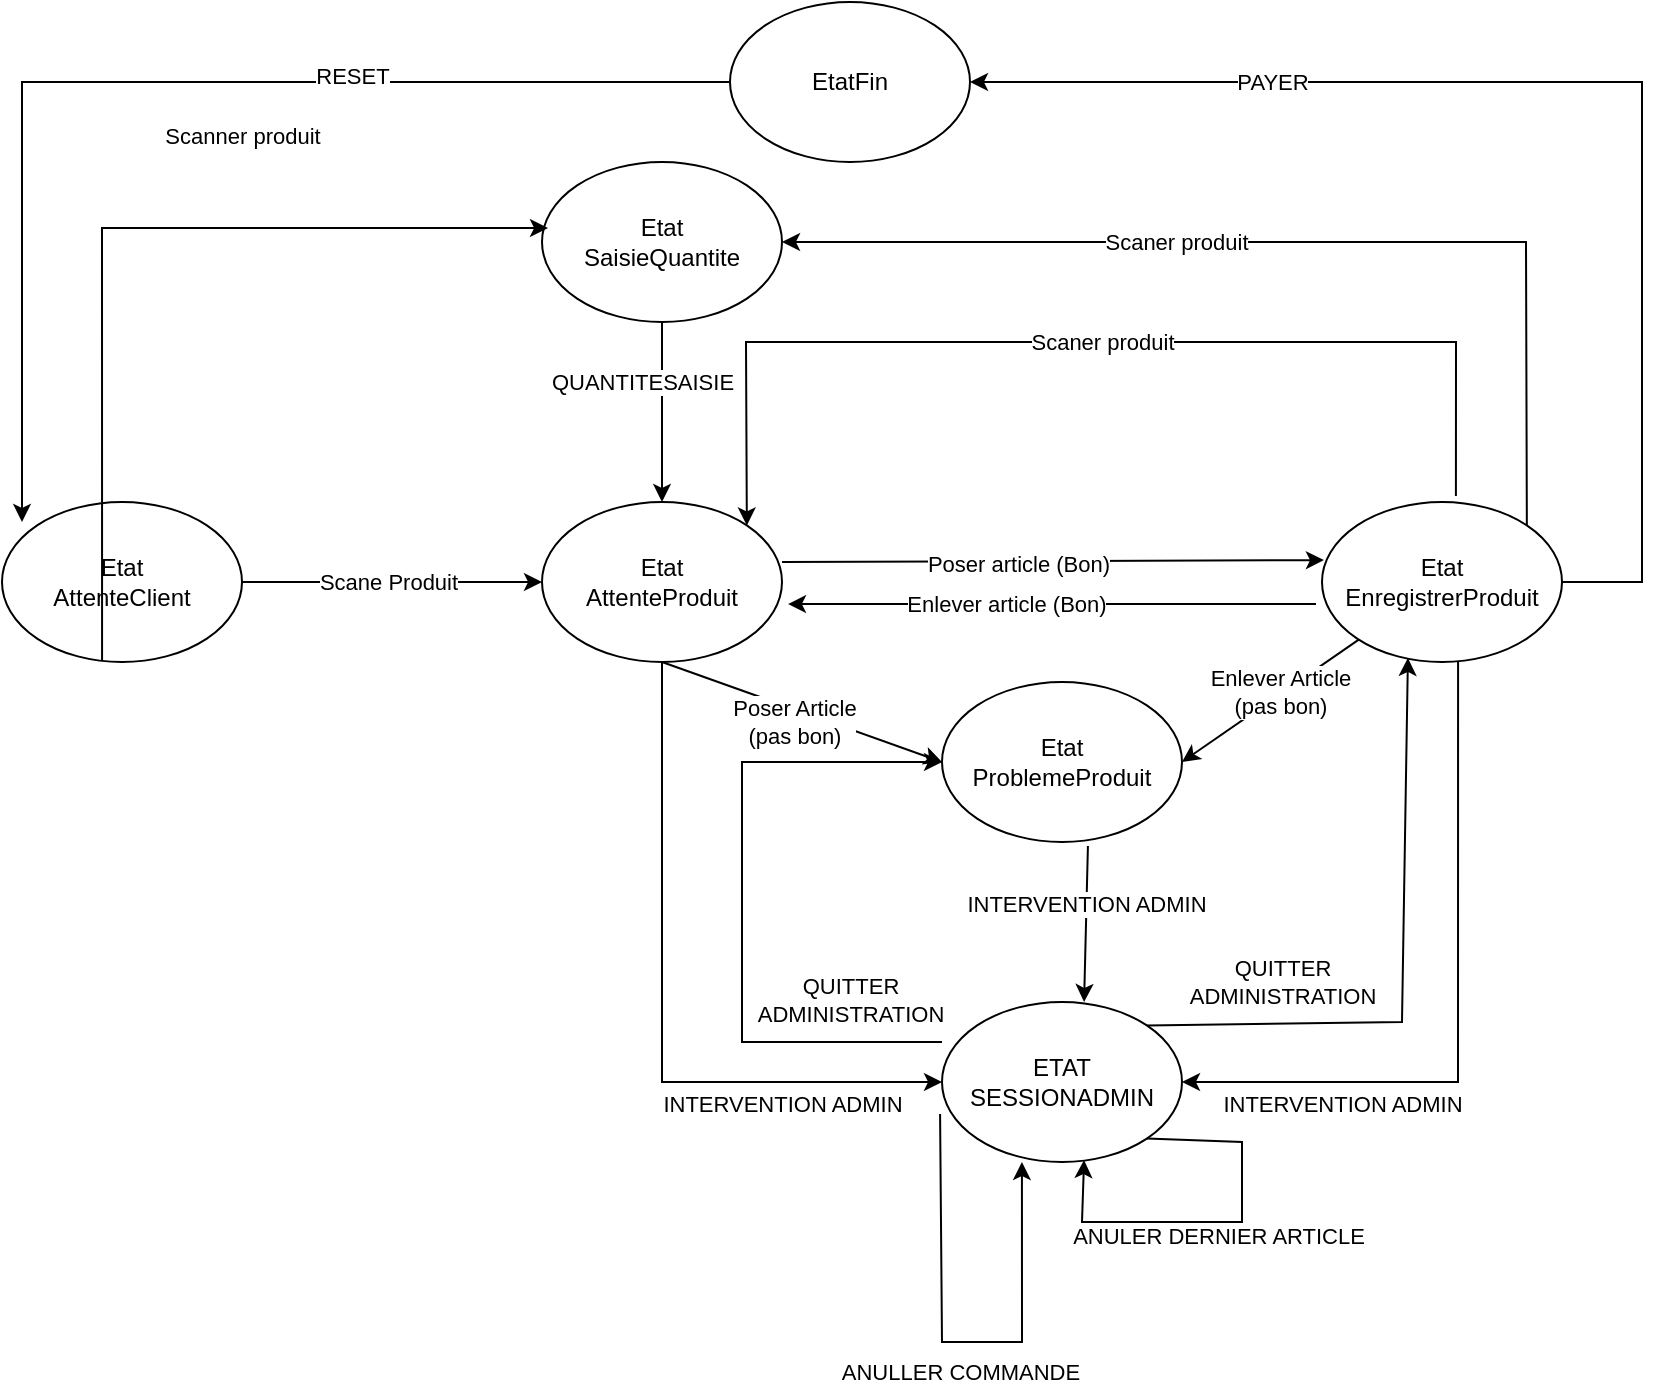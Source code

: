 <mxfile version="21.1.1" type="github">
  <diagram name="Page-1" id="FrZEBVQiNB3O1--vANm9">
    <mxGraphModel dx="2261" dy="796" grid="1" gridSize="10" guides="1" tooltips="1" connect="1" arrows="1" fold="1" page="1" pageScale="1" pageWidth="827" pageHeight="1169" math="0" shadow="0">
      <root>
        <mxCell id="0" />
        <mxCell id="1" parent="0" />
        <mxCell id="02MSICZf1UXUIeg_eWaf-1" value="Etat&lt;br&gt;AttenteClient" style="ellipse;whiteSpace=wrap;html=1;" parent="1" vertex="1">
          <mxGeometry x="-10" y="270" width="120" height="80" as="geometry" />
        </mxCell>
        <mxCell id="02MSICZf1UXUIeg_eWaf-2" value="Etat&lt;br&gt;AttenteProduit" style="ellipse;whiteSpace=wrap;html=1;" parent="1" vertex="1">
          <mxGeometry x="260" y="270" width="120" height="80" as="geometry" />
        </mxCell>
        <mxCell id="02MSICZf1UXUIeg_eWaf-3" value="Etat&lt;br&gt;EnregistrerProduit" style="ellipse;whiteSpace=wrap;html=1;" parent="1" vertex="1">
          <mxGeometry x="650" y="270" width="120" height="80" as="geometry" />
        </mxCell>
        <mxCell id="02MSICZf1UXUIeg_eWaf-4" value="Etat&lt;br&gt;ProblemeProduit" style="ellipse;whiteSpace=wrap;html=1;" parent="1" vertex="1">
          <mxGeometry x="460" y="360" width="120" height="80" as="geometry" />
        </mxCell>
        <mxCell id="02MSICZf1UXUIeg_eWaf-5" value="EtatFin" style="ellipse;whiteSpace=wrap;html=1;" parent="1" vertex="1">
          <mxGeometry x="354" y="20" width="120" height="80" as="geometry" />
        </mxCell>
        <mxCell id="02MSICZf1UXUIeg_eWaf-10" value="" style="endArrow=classic;html=1;rounded=0;exitX=1;exitY=0.5;exitDx=0;exitDy=0;entryX=0;entryY=0.5;entryDx=0;entryDy=0;" parent="1" source="02MSICZf1UXUIeg_eWaf-1" target="02MSICZf1UXUIeg_eWaf-2" edge="1">
          <mxGeometry width="50" height="50" relative="1" as="geometry">
            <mxPoint x="360" y="510" as="sourcePoint" />
            <mxPoint x="410" y="460" as="targetPoint" />
            <Array as="points" />
          </mxGeometry>
        </mxCell>
        <mxCell id="02MSICZf1UXUIeg_eWaf-18" value="Scane Produit" style="edgeLabel;html=1;align=center;verticalAlign=middle;resizable=0;points=[];" parent="02MSICZf1UXUIeg_eWaf-10" vertex="1" connectable="0">
          <mxGeometry x="0.102" relative="1" as="geometry">
            <mxPoint x="-10" as="offset" />
          </mxGeometry>
        </mxCell>
        <mxCell id="02MSICZf1UXUIeg_eWaf-11" value="Scaner produit&lt;br&gt;" style="endArrow=classic;html=1;rounded=0;entryX=1;entryY=0;entryDx=0;entryDy=0;exitX=0.558;exitY=-0.037;exitDx=0;exitDy=0;exitPerimeter=0;" parent="1" source="02MSICZf1UXUIeg_eWaf-3" target="02MSICZf1UXUIeg_eWaf-2" edge="1">
          <mxGeometry x="-0.03" width="50" height="50" relative="1" as="geometry">
            <mxPoint x="680" y="310" as="sourcePoint" />
            <mxPoint x="370" y="280" as="targetPoint" />
            <Array as="points">
              <mxPoint x="717" y="190" />
              <mxPoint x="362" y="190" />
            </Array>
            <mxPoint as="offset" />
          </mxGeometry>
        </mxCell>
        <mxCell id="02MSICZf1UXUIeg_eWaf-12" value="" style="endArrow=classic;html=1;rounded=0;exitX=1;exitY=0.5;exitDx=0;exitDy=0;entryX=1;entryY=0.5;entryDx=0;entryDy=0;" parent="1" target="02MSICZf1UXUIeg_eWaf-5" edge="1" source="02MSICZf1UXUIeg_eWaf-3">
          <mxGeometry width="50" height="50" relative="1" as="geometry">
            <mxPoint x="650" y="400" as="sourcePoint" />
            <mxPoint x="830" y="450" as="targetPoint" />
            <Array as="points">
              <mxPoint x="810" y="310" />
              <mxPoint x="810" y="60" />
            </Array>
          </mxGeometry>
        </mxCell>
        <mxCell id="6LyanYpej6wA5pD0DX-h-22" value="PAYER" style="edgeLabel;html=1;align=center;verticalAlign=middle;resizable=0;points=[];" vertex="1" connectable="0" parent="02MSICZf1UXUIeg_eWaf-12">
          <mxGeometry x="0.218" y="1" relative="1" as="geometry">
            <mxPoint x="-94" y="-1" as="offset" />
          </mxGeometry>
        </mxCell>
        <mxCell id="02MSICZf1UXUIeg_eWaf-13" value="" style="endArrow=classic;html=1;rounded=0;exitX=-0.025;exitY=0.638;exitDx=0;exitDy=0;exitPerimeter=0;entryX=1.025;entryY=0.638;entryDx=0;entryDy=0;entryPerimeter=0;" parent="1" source="02MSICZf1UXUIeg_eWaf-3" target="02MSICZf1UXUIeg_eWaf-2" edge="1">
          <mxGeometry width="50" height="50" relative="1" as="geometry">
            <mxPoint x="370" y="420" as="sourcePoint" />
            <mxPoint x="410" y="320" as="targetPoint" />
          </mxGeometry>
        </mxCell>
        <mxCell id="02MSICZf1UXUIeg_eWaf-21" value="Enlever article (Bon)" style="edgeLabel;html=1;align=center;verticalAlign=middle;resizable=0;points=[];" parent="02MSICZf1UXUIeg_eWaf-13" vertex="1" connectable="0">
          <mxGeometry x="0.176" relative="1" as="geometry">
            <mxPoint as="offset" />
          </mxGeometry>
        </mxCell>
        <mxCell id="02MSICZf1UXUIeg_eWaf-14" value="" style="endArrow=classic;html=1;rounded=0;entryX=0.008;entryY=0.363;entryDx=0;entryDy=0;entryPerimeter=0;exitX=1;exitY=0.375;exitDx=0;exitDy=0;exitPerimeter=0;" parent="1" source="02MSICZf1UXUIeg_eWaf-2" target="02MSICZf1UXUIeg_eWaf-3" edge="1">
          <mxGeometry width="50" height="50" relative="1" as="geometry">
            <mxPoint x="400" y="300" as="sourcePoint" />
            <mxPoint x="419" y="322" as="targetPoint" />
            <Array as="points" />
          </mxGeometry>
        </mxCell>
        <mxCell id="02MSICZf1UXUIeg_eWaf-20" value="Poser article (Bon)&lt;br&gt;" style="edgeLabel;html=1;align=center;verticalAlign=middle;resizable=0;points=[];" parent="02MSICZf1UXUIeg_eWaf-14" vertex="1" connectable="0">
          <mxGeometry x="-0.134" y="-1" relative="1" as="geometry">
            <mxPoint as="offset" />
          </mxGeometry>
        </mxCell>
        <mxCell id="02MSICZf1UXUIeg_eWaf-15" value="" style="endArrow=classic;html=1;rounded=0;exitX=0.5;exitY=1;exitDx=0;exitDy=0;entryX=0;entryY=0.5;entryDx=0;entryDy=0;" parent="1" source="02MSICZf1UXUIeg_eWaf-2" target="02MSICZf1UXUIeg_eWaf-4" edge="1">
          <mxGeometry width="50" height="50" relative="1" as="geometry">
            <mxPoint x="360" y="510" as="sourcePoint" />
            <mxPoint x="390" y="360" as="targetPoint" />
          </mxGeometry>
        </mxCell>
        <mxCell id="02MSICZf1UXUIeg_eWaf-22" value="Poser Article &lt;br&gt;(pas bon)" style="edgeLabel;html=1;align=center;verticalAlign=middle;resizable=0;points=[];" parent="02MSICZf1UXUIeg_eWaf-15" vertex="1" connectable="0">
          <mxGeometry x="-0.243" y="3" relative="1" as="geometry">
            <mxPoint x="12" y="14" as="offset" />
          </mxGeometry>
        </mxCell>
        <mxCell id="02MSICZf1UXUIeg_eWaf-17" value="" style="endArrow=classic;html=1;rounded=0;entryX=1;entryY=0.5;entryDx=0;entryDy=0;" parent="1" source="02MSICZf1UXUIeg_eWaf-3" target="02MSICZf1UXUIeg_eWaf-4" edge="1">
          <mxGeometry width="50" height="50" relative="1" as="geometry">
            <mxPoint x="370" y="260" as="sourcePoint" />
            <mxPoint x="397" y="378" as="targetPoint" />
          </mxGeometry>
        </mxCell>
        <mxCell id="02MSICZf1UXUIeg_eWaf-23" value="Enlever Article&lt;br&gt;(pas bon)" style="edgeLabel;html=1;align=center;verticalAlign=middle;resizable=0;points=[];" parent="02MSICZf1UXUIeg_eWaf-17" vertex="1" connectable="0">
          <mxGeometry x="0.248" relative="1" as="geometry">
            <mxPoint x="15" y="-12" as="offset" />
          </mxGeometry>
        </mxCell>
        <mxCell id="02MSICZf1UXUIeg_eWaf-24" value="" style="endArrow=classic;html=1;rounded=0;exitX=0;exitY=0.5;exitDx=0;exitDy=0;" parent="1" source="02MSICZf1UXUIeg_eWaf-5" edge="1">
          <mxGeometry width="50" height="50" relative="1" as="geometry">
            <mxPoint x="360" y="480" as="sourcePoint" />
            <mxPoint y="280" as="targetPoint" />
            <Array as="points">
              <mxPoint y="60" />
            </Array>
          </mxGeometry>
        </mxCell>
        <mxCell id="6LyanYpej6wA5pD0DX-h-23" value="RESET" style="edgeLabel;html=1;align=center;verticalAlign=middle;resizable=0;points=[];" vertex="1" connectable="0" parent="02MSICZf1UXUIeg_eWaf-24">
          <mxGeometry x="-0.342" y="-3" relative="1" as="geometry">
            <mxPoint as="offset" />
          </mxGeometry>
        </mxCell>
        <mxCell id="uK6mD8ll8SenhdR1JYFj-1" value="Etat&lt;br&gt;SaisieQuantite&lt;br&gt;" style="ellipse;whiteSpace=wrap;html=1;" parent="1" vertex="1">
          <mxGeometry x="260" y="100" width="120" height="80" as="geometry" />
        </mxCell>
        <mxCell id="uK6mD8ll8SenhdR1JYFj-2" value="" style="endArrow=classic;html=1;rounded=0;entryX=0.025;entryY=0.413;entryDx=0;entryDy=0;entryPerimeter=0;exitX=0.417;exitY=0.988;exitDx=0;exitDy=0;exitPerimeter=0;" parent="1" source="02MSICZf1UXUIeg_eWaf-1" target="uK6mD8ll8SenhdR1JYFj-1" edge="1">
          <mxGeometry width="50" height="50" relative="1" as="geometry">
            <mxPoint x="200" y="140" as="sourcePoint" />
            <mxPoint x="250" y="90" as="targetPoint" />
            <Array as="points">
              <mxPoint x="40" y="133" />
            </Array>
          </mxGeometry>
        </mxCell>
        <mxCell id="uK6mD8ll8SenhdR1JYFj-4" value="Scanner produit&lt;br&gt;" style="edgeLabel;html=1;align=center;verticalAlign=middle;resizable=0;points=[];" parent="uK6mD8ll8SenhdR1JYFj-2" vertex="1" connectable="0">
          <mxGeometry x="0.026" y="1" relative="1" as="geometry">
            <mxPoint x="61" y="-45" as="offset" />
          </mxGeometry>
        </mxCell>
        <mxCell id="uK6mD8ll8SenhdR1JYFj-9" value="Scaner produit&lt;br&gt;" style="endArrow=classic;html=1;rounded=0;entryX=1;entryY=0.5;entryDx=0;entryDy=0;exitX=1;exitY=0;exitDx=0;exitDy=0;" parent="1" target="uK6mD8ll8SenhdR1JYFj-1" edge="1" source="02MSICZf1UXUIeg_eWaf-3">
          <mxGeometry x="0.234" width="50" height="50" relative="1" as="geometry">
            <mxPoint x="710" y="350" as="sourcePoint" />
            <mxPoint x="436" y="192" as="targetPoint" />
            <Array as="points">
              <mxPoint x="752" y="140" />
            </Array>
            <mxPoint as="offset" />
          </mxGeometry>
        </mxCell>
        <mxCell id="uK6mD8ll8SenhdR1JYFj-10" value="" style="endArrow=classic;html=1;rounded=0;" parent="1" source="uK6mD8ll8SenhdR1JYFj-1" target="02MSICZf1UXUIeg_eWaf-2" edge="1">
          <mxGeometry width="50" height="50" relative="1" as="geometry">
            <mxPoint x="380" y="140" as="sourcePoint" />
            <mxPoint x="430" y="90" as="targetPoint" />
          </mxGeometry>
        </mxCell>
        <mxCell id="uK6mD8ll8SenhdR1JYFj-12" value="QUANTITESAISIE&lt;br&gt;" style="edgeLabel;html=1;align=center;verticalAlign=middle;resizable=0;points=[];" parent="uK6mD8ll8SenhdR1JYFj-10" vertex="1" connectable="0">
          <mxGeometry x="-0.342" y="-1" relative="1" as="geometry">
            <mxPoint x="-9" as="offset" />
          </mxGeometry>
        </mxCell>
        <mxCell id="6LyanYpej6wA5pD0DX-h-2" value="ETAT&lt;br&gt;SESSIONADMIN" style="ellipse;whiteSpace=wrap;html=1;" vertex="1" parent="1">
          <mxGeometry x="460" y="520" width="120" height="80" as="geometry" />
        </mxCell>
        <mxCell id="6LyanYpej6wA5pD0DX-h-3" value="" style="endArrow=classic;html=1;rounded=0;exitX=0.5;exitY=1;exitDx=0;exitDy=0;entryX=0;entryY=0.5;entryDx=0;entryDy=0;" edge="1" parent="1" source="02MSICZf1UXUIeg_eWaf-2" target="6LyanYpej6wA5pD0DX-h-2">
          <mxGeometry width="50" height="50" relative="1" as="geometry">
            <mxPoint x="226.04" y="763.04" as="sourcePoint" />
            <mxPoint x="520" y="760" as="targetPoint" />
            <Array as="points">
              <mxPoint x="320" y="560" />
            </Array>
          </mxGeometry>
        </mxCell>
        <mxCell id="6LyanYpej6wA5pD0DX-h-7" value="INTERVENTION ADMIN" style="edgeLabel;html=1;align=center;verticalAlign=middle;resizable=0;points=[];" vertex="1" connectable="0" parent="6LyanYpej6wA5pD0DX-h-3">
          <mxGeometry x="-0.13" y="-1" relative="1" as="geometry">
            <mxPoint x="61" y="68" as="offset" />
          </mxGeometry>
        </mxCell>
        <mxCell id="6LyanYpej6wA5pD0DX-h-4" value="" style="endArrow=classic;html=1;rounded=0;" edge="1" parent="1" target="02MSICZf1UXUIeg_eWaf-4">
          <mxGeometry width="50" height="50" relative="1" as="geometry">
            <mxPoint x="460" y="540" as="sourcePoint" />
            <mxPoint x="170" y="580" as="targetPoint" />
            <Array as="points">
              <mxPoint x="360" y="540" />
              <mxPoint x="360" y="400" />
            </Array>
          </mxGeometry>
        </mxCell>
        <mxCell id="6LyanYpej6wA5pD0DX-h-8" value="QUITTER &lt;br&gt;ADMINISTRATION" style="edgeLabel;html=1;align=center;verticalAlign=middle;resizable=0;points=[];" vertex="1" connectable="0" parent="6LyanYpej6wA5pD0DX-h-4">
          <mxGeometry x="0.186" y="-2" relative="1" as="geometry">
            <mxPoint x="52" y="80" as="offset" />
          </mxGeometry>
        </mxCell>
        <mxCell id="6LyanYpej6wA5pD0DX-h-15" value="" style="endArrow=classic;html=1;rounded=0;entryX=0.592;entryY=0.988;entryDx=0;entryDy=0;entryPerimeter=0;exitX=1;exitY=1;exitDx=0;exitDy=0;" edge="1" parent="1" source="6LyanYpej6wA5pD0DX-h-2" target="6LyanYpej6wA5pD0DX-h-2">
          <mxGeometry width="50" height="50" relative="1" as="geometry">
            <mxPoint x="560" y="730" as="sourcePoint" />
            <mxPoint x="610" y="680" as="targetPoint" />
            <Array as="points">
              <mxPoint x="610" y="590" />
              <mxPoint x="610" y="630" />
              <mxPoint x="530" y="630" />
            </Array>
          </mxGeometry>
        </mxCell>
        <mxCell id="6LyanYpej6wA5pD0DX-h-18" value="ANULER DERNIER ARTICLE" style="edgeLabel;html=1;align=center;verticalAlign=middle;resizable=0;points=[];" vertex="1" connectable="0" parent="6LyanYpej6wA5pD0DX-h-15">
          <mxGeometry x="0.136" y="3" relative="1" as="geometry">
            <mxPoint x="13" y="4" as="offset" />
          </mxGeometry>
        </mxCell>
        <mxCell id="6LyanYpej6wA5pD0DX-h-16" value="" style="endArrow=classic;html=1;rounded=0;exitX=-0.008;exitY=0.7;exitDx=0;exitDy=0;exitPerimeter=0;entryX=0.333;entryY=1;entryDx=0;entryDy=0;entryPerimeter=0;" edge="1" parent="1" source="6LyanYpej6wA5pD0DX-h-2" target="6LyanYpej6wA5pD0DX-h-2">
          <mxGeometry width="50" height="50" relative="1" as="geometry">
            <mxPoint x="540.64" y="820" as="sourcePoint" />
            <mxPoint x="594.76" y="825.92" as="targetPoint" />
            <Array as="points">
              <mxPoint x="460" y="690" />
              <mxPoint x="500" y="690" />
            </Array>
          </mxGeometry>
        </mxCell>
        <mxCell id="6LyanYpej6wA5pD0DX-h-17" value="ANULLER COMMANDE&lt;br&gt;" style="edgeLabel;html=1;align=center;verticalAlign=middle;resizable=0;points=[];" vertex="1" connectable="0" parent="6LyanYpej6wA5pD0DX-h-16">
          <mxGeometry x="0.206" y="-1" relative="1" as="geometry">
            <mxPoint x="-24" y="14" as="offset" />
          </mxGeometry>
        </mxCell>
        <mxCell id="6LyanYpej6wA5pD0DX-h-26" value="" style="endArrow=classic;html=1;rounded=0;exitX=0.567;exitY=1;exitDx=0;exitDy=0;exitPerimeter=0;entryX=1;entryY=0.5;entryDx=0;entryDy=0;" edge="1" parent="1" source="02MSICZf1UXUIeg_eWaf-3" target="6LyanYpej6wA5pD0DX-h-2">
          <mxGeometry width="50" height="50" relative="1" as="geometry">
            <mxPoint x="714" y="350" as="sourcePoint" />
            <mxPoint x="760" y="529" as="targetPoint" />
            <Array as="points">
              <mxPoint x="718" y="560" />
            </Array>
          </mxGeometry>
        </mxCell>
        <mxCell id="6LyanYpej6wA5pD0DX-h-27" value="INTERVENTION ADMIN" style="edgeLabel;html=1;align=center;verticalAlign=middle;resizable=0;points=[];" vertex="1" connectable="0" parent="6LyanYpej6wA5pD0DX-h-26">
          <mxGeometry x="-0.13" y="-1" relative="1" as="geometry">
            <mxPoint x="-57" y="69" as="offset" />
          </mxGeometry>
        </mxCell>
        <mxCell id="6LyanYpej6wA5pD0DX-h-28" value="" style="endArrow=classic;html=1;rounded=0;exitX=0.608;exitY=1.025;exitDx=0;exitDy=0;entryX=0.592;entryY=0;entryDx=0;entryDy=0;exitPerimeter=0;entryPerimeter=0;" edge="1" parent="1" source="02MSICZf1UXUIeg_eWaf-4" target="6LyanYpej6wA5pD0DX-h-2">
          <mxGeometry width="50" height="50" relative="1" as="geometry">
            <mxPoint x="514" y="440" as="sourcePoint" />
            <mxPoint x="500" y="510" as="targetPoint" />
            <Array as="points" />
          </mxGeometry>
        </mxCell>
        <mxCell id="6LyanYpej6wA5pD0DX-h-29" value="INTERVENTION ADMIN" style="edgeLabel;html=1;align=center;verticalAlign=middle;resizable=0;points=[];" vertex="1" connectable="0" parent="6LyanYpej6wA5pD0DX-h-28">
          <mxGeometry x="-0.13" y="-1" relative="1" as="geometry">
            <mxPoint x="1" y="-5" as="offset" />
          </mxGeometry>
        </mxCell>
        <mxCell id="6LyanYpej6wA5pD0DX-h-30" value="" style="endArrow=classic;html=1;rounded=0;exitX=1;exitY=0;exitDx=0;exitDy=0;entryX=0.358;entryY=0.975;entryDx=0;entryDy=0;entryPerimeter=0;" edge="1" parent="1" source="6LyanYpej6wA5pD0DX-h-2" target="02MSICZf1UXUIeg_eWaf-3">
          <mxGeometry width="50" height="50" relative="1" as="geometry">
            <mxPoint x="704" y="538" as="sourcePoint" />
            <mxPoint x="700" y="400" as="targetPoint" />
            <Array as="points">
              <mxPoint x="690" y="530" />
            </Array>
          </mxGeometry>
        </mxCell>
        <mxCell id="6LyanYpej6wA5pD0DX-h-31" value="QUITTER &lt;br&gt;ADMINISTRATION" style="edgeLabel;html=1;align=center;verticalAlign=middle;resizable=0;points=[];" vertex="1" connectable="0" parent="6LyanYpej6wA5pD0DX-h-30">
          <mxGeometry x="0.186" y="-2" relative="1" as="geometry">
            <mxPoint x="-63" y="36" as="offset" />
          </mxGeometry>
        </mxCell>
      </root>
    </mxGraphModel>
  </diagram>
</mxfile>
